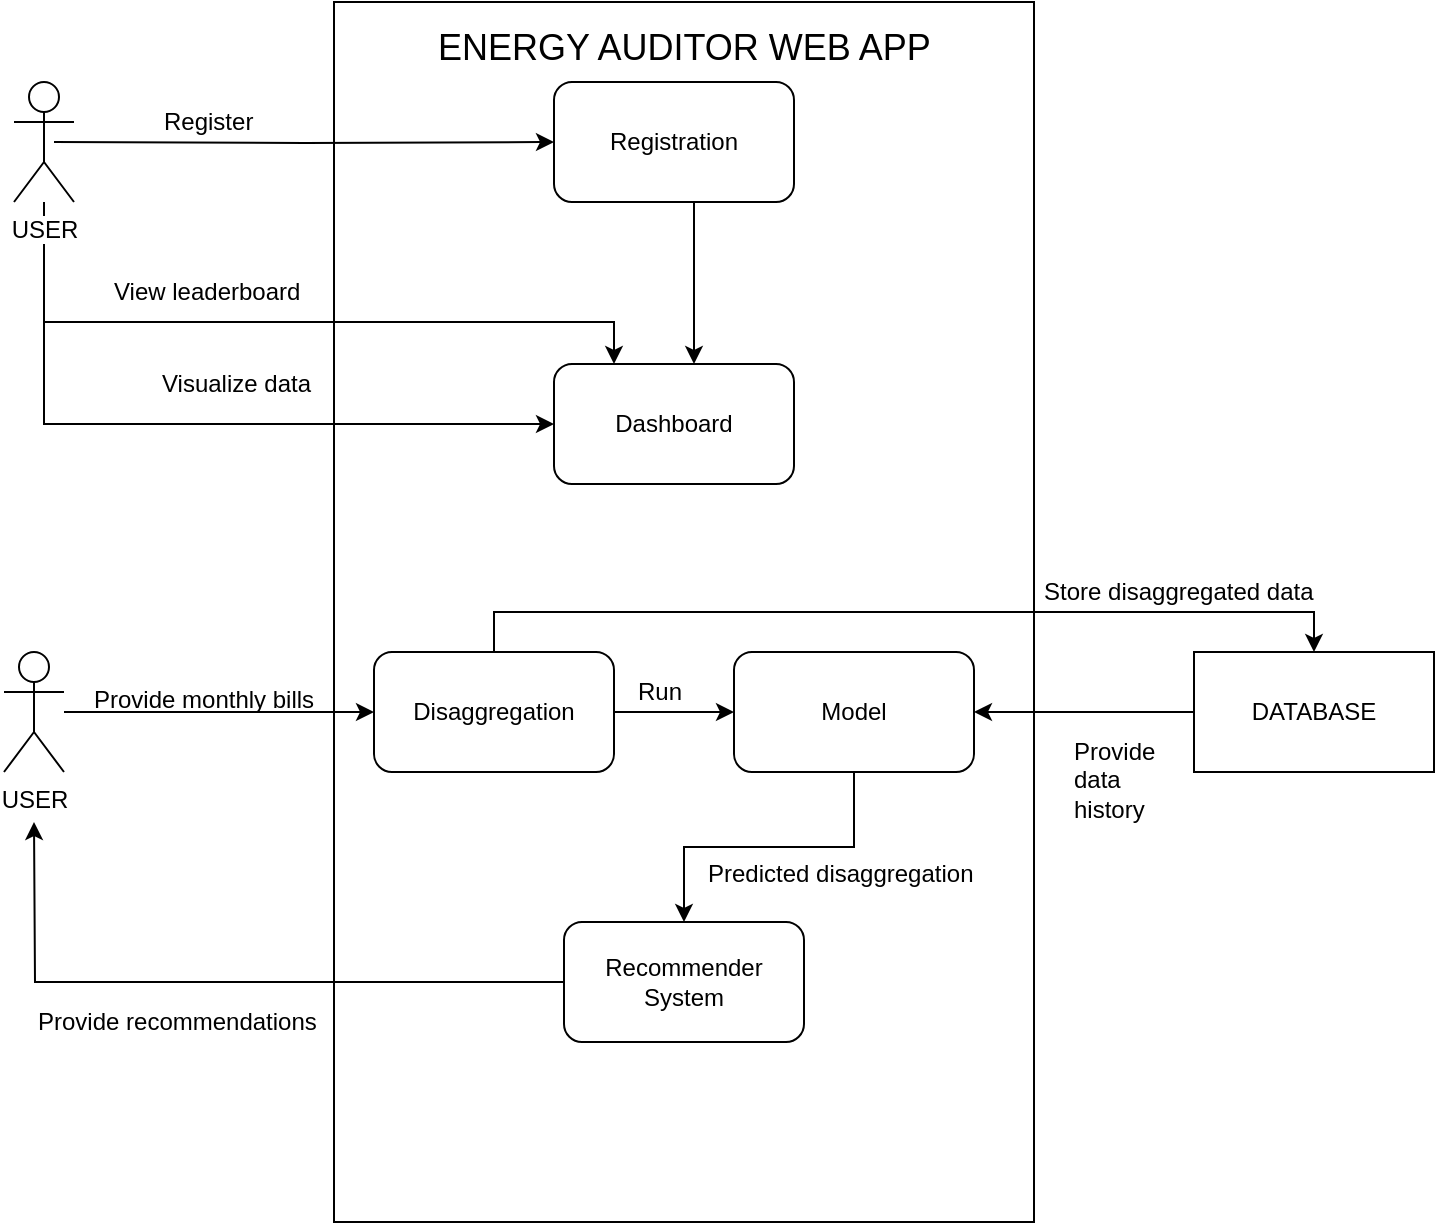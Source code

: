 <mxfile version="11.0.0" type="device"><diagram id="dY9448afHxkLtFEEdR4Z" name="Page-1"><mxGraphModel dx="1422" dy="779" grid="1" gridSize="10" guides="1" tooltips="1" connect="1" arrows="1" fold="1" page="1" pageScale="1" pageWidth="850" pageHeight="1100" math="0" shadow="0"><root><mxCell id="0"/><mxCell id="1" parent="0"/><mxCell id="r8Xw_fqz6JUhF2NUjBiz-2" value="" style="rounded=0;whiteSpace=wrap;html=1;" vertex="1" parent="1"><mxGeometry x="260" y="90" width="350" height="610" as="geometry"/></mxCell><mxCell id="r8Xw_fqz6JUhF2NUjBiz-12" value="" style="edgeStyle=orthogonalEdgeStyle;rounded=0;orthogonalLoop=1;jettySize=auto;html=1;entryX=0;entryY=0.5;entryDx=0;entryDy=0;" edge="1" parent="1" target="r8Xw_fqz6JUhF2NUjBiz-10"><mxGeometry relative="1" as="geometry"><mxPoint x="120" y="160" as="sourcePoint"/><mxPoint x="210" y="160" as="targetPoint"/></mxGeometry></mxCell><mxCell id="r8Xw_fqz6JUhF2NUjBiz-17" value="" style="edgeStyle=orthogonalEdgeStyle;rounded=0;orthogonalLoop=1;jettySize=auto;html=1;entryX=0;entryY=0.5;entryDx=0;entryDy=0;" edge="1" parent="1" target="r8Xw_fqz6JUhF2NUjBiz-14"><mxGeometry relative="1" as="geometry"><mxPoint x="115" y="210" as="sourcePoint"/><mxPoint x="360" y="301" as="targetPoint"/><Array as="points"><mxPoint x="115" y="301"/></Array></mxGeometry></mxCell><mxCell id="r8Xw_fqz6JUhF2NUjBiz-56" value="" style="edgeStyle=orthogonalEdgeStyle;rounded=0;orthogonalLoop=1;jettySize=auto;html=1;entryX=0.25;entryY=0;entryDx=0;entryDy=0;" edge="1" parent="1" source="r8Xw_fqz6JUhF2NUjBiz-3" target="r8Xw_fqz6JUhF2NUjBiz-14"><mxGeometry relative="1" as="geometry"><mxPoint x="80" y="281" as="targetPoint"/><Array as="points"><mxPoint x="115" y="250"/><mxPoint x="400" y="250"/></Array></mxGeometry></mxCell><mxCell id="r8Xw_fqz6JUhF2NUjBiz-3" value="USER" style="shape=umlActor;verticalLabelPosition=bottom;labelBackgroundColor=#ffffff;verticalAlign=top;html=1;outlineConnect=0;" vertex="1" parent="1"><mxGeometry x="100" y="130" width="30" height="60" as="geometry"/></mxCell><mxCell id="r8Xw_fqz6JUhF2NUjBiz-15" value="" style="edgeStyle=orthogonalEdgeStyle;rounded=0;orthogonalLoop=1;jettySize=auto;html=1;" edge="1" parent="1" source="r8Xw_fqz6JUhF2NUjBiz-10" target="r8Xw_fqz6JUhF2NUjBiz-14"><mxGeometry relative="1" as="geometry"><Array as="points"><mxPoint x="440" y="240"/><mxPoint x="440" y="240"/></Array></mxGeometry></mxCell><mxCell id="r8Xw_fqz6JUhF2NUjBiz-10" value="Registration" style="rounded=1;whiteSpace=wrap;html=1;" vertex="1" parent="1"><mxGeometry x="370" y="130" width="120" height="60" as="geometry"/></mxCell><mxCell id="r8Xw_fqz6JUhF2NUjBiz-14" value="Dashboard" style="rounded=1;whiteSpace=wrap;html=1;" vertex="1" parent="1"><mxGeometry x="370" y="271" width="120" height="60" as="geometry"/></mxCell><mxCell id="r8Xw_fqz6JUhF2NUjBiz-13" value="Register" style="text;html=1;resizable=0;points=[];autosize=1;align=left;verticalAlign=top;spacingTop=-4;" vertex="1" parent="1"><mxGeometry x="173" y="140" width="60" height="20" as="geometry"/></mxCell><mxCell id="r8Xw_fqz6JUhF2NUjBiz-18" value="Visualize data" style="text;html=1;resizable=0;points=[];autosize=1;align=left;verticalAlign=top;spacingTop=-4;" vertex="1" parent="1"><mxGeometry x="172" y="271" width="90" height="20" as="geometry"/></mxCell><mxCell id="r8Xw_fqz6JUhF2NUjBiz-23" value="" style="edgeStyle=orthogonalEdgeStyle;rounded=0;orthogonalLoop=1;jettySize=auto;html=1;" edge="1" parent="1" source="r8Xw_fqz6JUhF2NUjBiz-19" target="r8Xw_fqz6JUhF2NUjBiz-21"><mxGeometry relative="1" as="geometry"><mxPoint x="205" y="445" as="targetPoint"/></mxGeometry></mxCell><mxCell id="r8Xw_fqz6JUhF2NUjBiz-19" value="USER" style="shape=umlActor;verticalLabelPosition=bottom;labelBackgroundColor=#ffffff;verticalAlign=top;html=1;outlineConnect=0;" vertex="1" parent="1"><mxGeometry x="95" y="415" width="30" height="60" as="geometry"/></mxCell><mxCell id="r8Xw_fqz6JUhF2NUjBiz-26" value="" style="edgeStyle=orthogonalEdgeStyle;rounded=0;orthogonalLoop=1;jettySize=auto;html=1;" edge="1" parent="1" source="r8Xw_fqz6JUhF2NUjBiz-21" target="r8Xw_fqz6JUhF2NUjBiz-25"><mxGeometry relative="1" as="geometry"/></mxCell><mxCell id="r8Xw_fqz6JUhF2NUjBiz-31" style="edgeStyle=orthogonalEdgeStyle;rounded=0;orthogonalLoop=1;jettySize=auto;html=1;entryX=0.5;entryY=0;entryDx=0;entryDy=0;" edge="1" parent="1" source="r8Xw_fqz6JUhF2NUjBiz-21" target="r8Xw_fqz6JUhF2NUjBiz-27"><mxGeometry relative="1" as="geometry"><Array as="points"><mxPoint x="340" y="395"/><mxPoint x="750" y="395"/></Array></mxGeometry></mxCell><mxCell id="r8Xw_fqz6JUhF2NUjBiz-21" value="Disaggregation" style="rounded=1;whiteSpace=wrap;html=1;" vertex="1" parent="1"><mxGeometry x="280" y="415" width="120" height="60" as="geometry"/></mxCell><mxCell id="r8Xw_fqz6JUhF2NUjBiz-34" value="" style="edgeStyle=orthogonalEdgeStyle;rounded=0;orthogonalLoop=1;jettySize=auto;html=1;" edge="1" parent="1" source="r8Xw_fqz6JUhF2NUjBiz-25" target="r8Xw_fqz6JUhF2NUjBiz-33"><mxGeometry relative="1" as="geometry"/></mxCell><mxCell id="r8Xw_fqz6JUhF2NUjBiz-25" value="Model" style="rounded=1;whiteSpace=wrap;html=1;" vertex="1" parent="1"><mxGeometry x="460" y="415" width="120" height="60" as="geometry"/></mxCell><mxCell id="r8Xw_fqz6JUhF2NUjBiz-36" value="" style="edgeStyle=orthogonalEdgeStyle;rounded=0;orthogonalLoop=1;jettySize=auto;html=1;" edge="1" parent="1" source="r8Xw_fqz6JUhF2NUjBiz-33"><mxGeometry relative="1" as="geometry"><mxPoint x="110" y="500" as="targetPoint"/></mxGeometry></mxCell><mxCell id="r8Xw_fqz6JUhF2NUjBiz-33" value="Recommender&lt;br&gt;System" style="rounded=1;whiteSpace=wrap;html=1;" vertex="1" parent="1"><mxGeometry x="375" y="550" width="120" height="60" as="geometry"/></mxCell><mxCell id="r8Xw_fqz6JUhF2NUjBiz-24" value="Provide monthly bills" style="text;html=1;resizable=0;points=[];autosize=1;align=left;verticalAlign=top;spacingTop=-4;" vertex="1" parent="1"><mxGeometry x="137.5" y="429" width="130" height="20" as="geometry"/></mxCell><mxCell id="r8Xw_fqz6JUhF2NUjBiz-28" value="" style="edgeStyle=orthogonalEdgeStyle;rounded=0;orthogonalLoop=1;jettySize=auto;html=1;entryX=1;entryY=0.5;entryDx=0;entryDy=0;" edge="1" parent="1" source="r8Xw_fqz6JUhF2NUjBiz-27" target="r8Xw_fqz6JUhF2NUjBiz-25"><mxGeometry relative="1" as="geometry"/></mxCell><mxCell id="r8Xw_fqz6JUhF2NUjBiz-27" value="DATABASE" style="rounded=0;whiteSpace=wrap;html=1;" vertex="1" parent="1"><mxGeometry x="690" y="415" width="120" height="60" as="geometry"/></mxCell><mxCell id="r8Xw_fqz6JUhF2NUjBiz-29" value="Provide&lt;br&gt;data&lt;br&gt;history" style="text;html=1;resizable=0;points=[];autosize=1;align=left;verticalAlign=top;spacingTop=-4;" vertex="1" parent="1"><mxGeometry x="628" y="455" width="60" height="40" as="geometry"/></mxCell><mxCell id="r8Xw_fqz6JUhF2NUjBiz-32" value="Store disaggregated data" style="text;html=1;resizable=0;points=[];autosize=1;align=left;verticalAlign=top;spacingTop=-4;" vertex="1" parent="1"><mxGeometry x="613" y="375" width="150" height="20" as="geometry"/></mxCell><mxCell id="r8Xw_fqz6JUhF2NUjBiz-37" value="Provide recommendations" style="text;html=1;resizable=0;points=[];autosize=1;align=left;verticalAlign=top;spacingTop=-4;" vertex="1" parent="1"><mxGeometry x="110" y="590" width="150" height="20" as="geometry"/></mxCell><mxCell id="r8Xw_fqz6JUhF2NUjBiz-38" value="Predicted disaggregation" style="text;html=1;resizable=0;points=[];autosize=1;align=left;verticalAlign=top;spacingTop=-4;" vertex="1" parent="1"><mxGeometry x="445" y="516" width="150" height="20" as="geometry"/></mxCell><mxCell id="r8Xw_fqz6JUhF2NUjBiz-39" value="Run" style="text;html=1;resizable=0;points=[];autosize=1;align=left;verticalAlign=top;spacingTop=-4;" vertex="1" parent="1"><mxGeometry x="410" y="425" width="40" height="20" as="geometry"/></mxCell><mxCell id="r8Xw_fqz6JUhF2NUjBiz-57" value="View leaderboard" style="text;html=1;resizable=0;points=[];autosize=1;align=left;verticalAlign=top;spacingTop=-4;" vertex="1" parent="1"><mxGeometry x="147.5" y="225" width="110" height="20" as="geometry"/></mxCell><mxCell id="r8Xw_fqz6JUhF2NUjBiz-58" value="&lt;font style=&quot;font-size: 18px&quot;&gt;ENERGY AUDITOR WEB APP&lt;/font&gt;" style="text;html=1;resizable=0;points=[];autosize=1;align=left;verticalAlign=top;spacingTop=-4;" vertex="1" parent="1"><mxGeometry x="310" y="100" width="260" height="20" as="geometry"/></mxCell></root></mxGraphModel></diagram></mxfile>